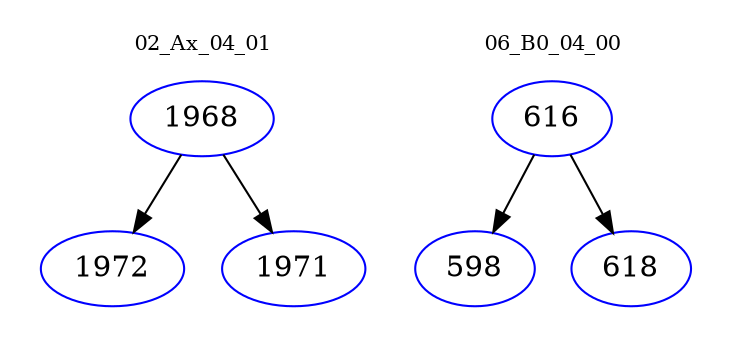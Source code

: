 digraph{
subgraph cluster_0 {
color = white
label = "02_Ax_04_01";
fontsize=10;
T0_1968 [label="1968", color="blue"]
T0_1968 -> T0_1972 [color="black"]
T0_1972 [label="1972", color="blue"]
T0_1968 -> T0_1971 [color="black"]
T0_1971 [label="1971", color="blue"]
}
subgraph cluster_1 {
color = white
label = "06_B0_04_00";
fontsize=10;
T1_616 [label="616", color="blue"]
T1_616 -> T1_598 [color="black"]
T1_598 [label="598", color="blue"]
T1_616 -> T1_618 [color="black"]
T1_618 [label="618", color="blue"]
}
}
